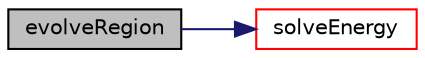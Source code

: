 digraph "evolveRegion"
{
  bgcolor="transparent";
  edge [fontname="Helvetica",fontsize="10",labelfontname="Helvetica",labelfontsize="10"];
  node [fontname="Helvetica",fontsize="10",shape=record];
  rankdir="LR";
  Node1194 [label="evolveRegion",height=0.2,width=0.4,color="black", fillcolor="grey75", style="filled", fontcolor="black"];
  Node1194 -> Node1195 [color="midnightblue",fontsize="10",style="solid",fontname="Helvetica"];
  Node1195 [label="solveEnergy",height=0.2,width=0.4,color="red",URL="$a30277.html#a533e6e7fb2c00cd976a89d545355000c",tooltip="Solve energy equation. "];
}
